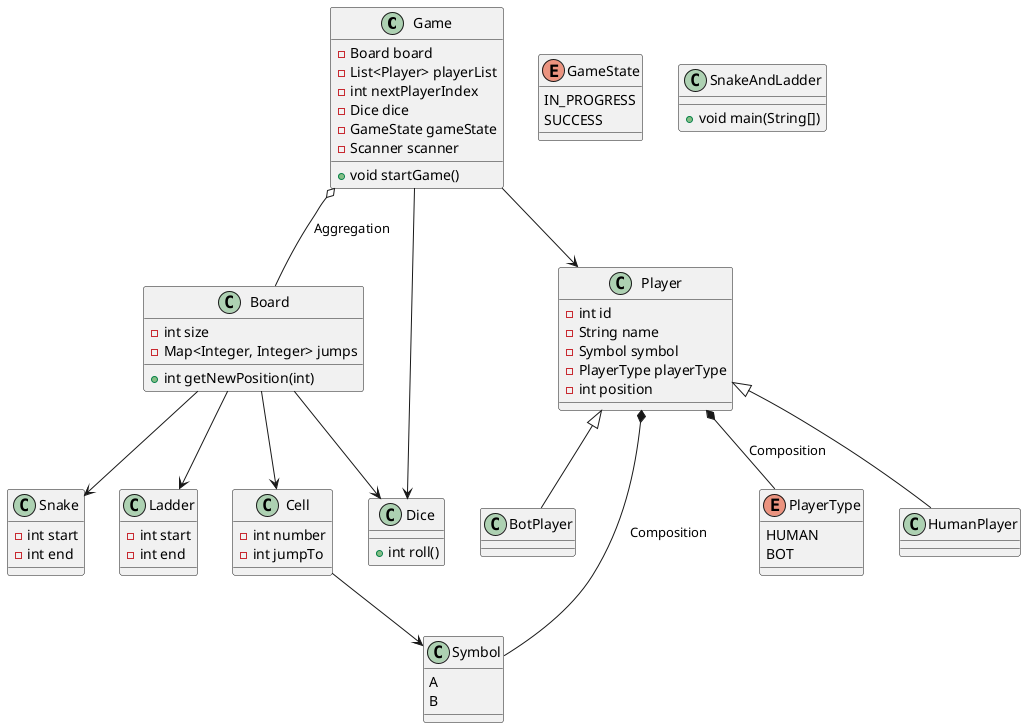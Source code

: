 @startuml

class Game {
    - Board board
    - List<Player> playerList
    - int nextPlayerIndex
    - Dice dice
    - GameState gameState
    - Scanner scanner
    + void startGame()
}

class Board {
    - int size
    - Map<Integer, Integer> jumps
    + int getNewPosition(int)
}

class Player {
    - int id
    - String name
    - Symbol symbol
    - PlayerType playerType
    - int position
}

class HumanPlayer extends Player
class BotPlayer extends Player

class Symbol {
    A
    B
}

enum PlayerType {
    HUMAN
    BOT
}

enum GameState {
    IN_PROGRESS
    SUCCESS
}

class Dice {
    + int roll()
}

class Snake {
    - int start
    - int end
}

class Ladder {
    - int start
    - int end
}

class Cell {
    - int number
    - int jumpTo
}

class SnakeAndLadder {
    + void main(String[])
}

' Associations
Game o-- Board  : Aggregation
Game --> Dice
Game -->  Player

Player *-- Symbol : Composition
Player *-- PlayerType : Composition

Board -->  Cell
Board -->  Snake
Board -->  Ladder
Board -->  Dice
Cell --> Symbol

@enduml

